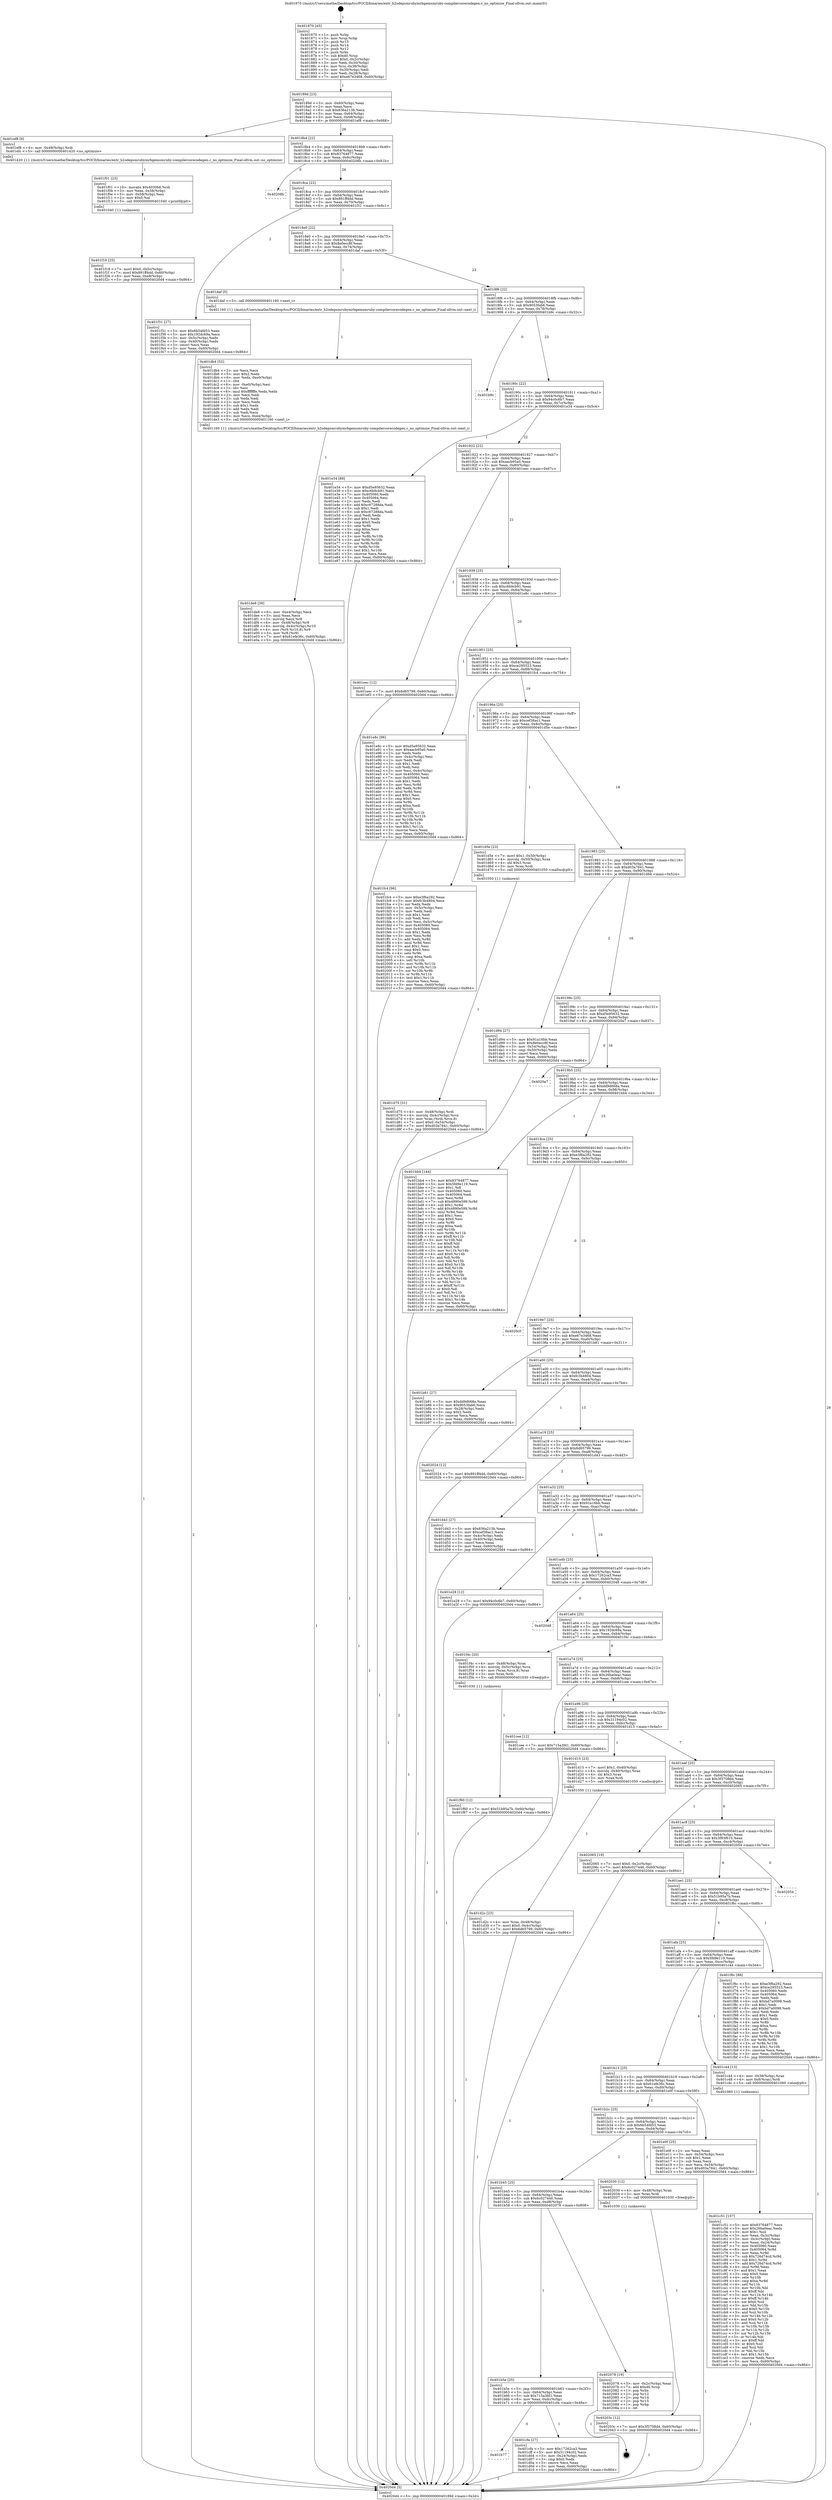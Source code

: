 digraph "0x401870" {
  label = "0x401870 (/mnt/c/Users/mathe/Desktop/tcc/POCII/binaries/extr_h2odepsmrubymrbgemsmruby-compilercorecodegen.c_no_optimize_Final-ollvm.out::main(0))"
  labelloc = "t"
  node[shape=record]

  Entry [label="",width=0.3,height=0.3,shape=circle,fillcolor=black,style=filled]
  "0x40189d" [label="{
     0x40189d [23]\l
     | [instrs]\l
     &nbsp;&nbsp;0x40189d \<+3\>: mov -0x60(%rbp),%eax\l
     &nbsp;&nbsp;0x4018a0 \<+2\>: mov %eax,%ecx\l
     &nbsp;&nbsp;0x4018a2 \<+6\>: sub $0x836a213b,%ecx\l
     &nbsp;&nbsp;0x4018a8 \<+3\>: mov %eax,-0x64(%rbp)\l
     &nbsp;&nbsp;0x4018ab \<+3\>: mov %ecx,-0x68(%rbp)\l
     &nbsp;&nbsp;0x4018ae \<+6\>: je 0000000000401ef8 \<main+0x688\>\l
  }"]
  "0x401ef8" [label="{
     0x401ef8 [9]\l
     | [instrs]\l
     &nbsp;&nbsp;0x401ef8 \<+4\>: mov -0x48(%rbp),%rdi\l
     &nbsp;&nbsp;0x401efc \<+5\>: call 0000000000401420 \<no_optimize\>\l
     | [calls]\l
     &nbsp;&nbsp;0x401420 \{1\} (/mnt/c/Users/mathe/Desktop/tcc/POCII/binaries/extr_h2odepsmrubymrbgemsmruby-compilercorecodegen.c_no_optimize_Final-ollvm.out::no_optimize)\l
  }"]
  "0x4018b4" [label="{
     0x4018b4 [22]\l
     | [instrs]\l
     &nbsp;&nbsp;0x4018b4 \<+5\>: jmp 00000000004018b9 \<main+0x49\>\l
     &nbsp;&nbsp;0x4018b9 \<+3\>: mov -0x64(%rbp),%eax\l
     &nbsp;&nbsp;0x4018bc \<+5\>: sub $0x83764877,%eax\l
     &nbsp;&nbsp;0x4018c1 \<+3\>: mov %eax,-0x6c(%rbp)\l
     &nbsp;&nbsp;0x4018c4 \<+6\>: je 000000000040208b \<main+0x81b\>\l
  }"]
  Exit [label="",width=0.3,height=0.3,shape=circle,fillcolor=black,style=filled,peripheries=2]
  "0x40208b" [label="{
     0x40208b\l
  }", style=dashed]
  "0x4018ca" [label="{
     0x4018ca [22]\l
     | [instrs]\l
     &nbsp;&nbsp;0x4018ca \<+5\>: jmp 00000000004018cf \<main+0x5f\>\l
     &nbsp;&nbsp;0x4018cf \<+3\>: mov -0x64(%rbp),%eax\l
     &nbsp;&nbsp;0x4018d2 \<+5\>: sub $0x891ff4dd,%eax\l
     &nbsp;&nbsp;0x4018d7 \<+3\>: mov %eax,-0x70(%rbp)\l
     &nbsp;&nbsp;0x4018da \<+6\>: je 0000000000401f31 \<main+0x6c1\>\l
  }"]
  "0x40203c" [label="{
     0x40203c [12]\l
     | [instrs]\l
     &nbsp;&nbsp;0x40203c \<+7\>: movl $0x3f3708d4,-0x60(%rbp)\l
     &nbsp;&nbsp;0x402043 \<+5\>: jmp 00000000004020d4 \<main+0x864\>\l
  }"]
  "0x401f31" [label="{
     0x401f31 [27]\l
     | [instrs]\l
     &nbsp;&nbsp;0x401f31 \<+5\>: mov $0x6b54fd53,%eax\l
     &nbsp;&nbsp;0x401f36 \<+5\>: mov $0x192dc69a,%ecx\l
     &nbsp;&nbsp;0x401f3b \<+3\>: mov -0x5c(%rbp),%edx\l
     &nbsp;&nbsp;0x401f3e \<+3\>: cmp -0x40(%rbp),%edx\l
     &nbsp;&nbsp;0x401f41 \<+3\>: cmovl %ecx,%eax\l
     &nbsp;&nbsp;0x401f44 \<+3\>: mov %eax,-0x60(%rbp)\l
     &nbsp;&nbsp;0x401f47 \<+5\>: jmp 00000000004020d4 \<main+0x864\>\l
  }"]
  "0x4018e0" [label="{
     0x4018e0 [22]\l
     | [instrs]\l
     &nbsp;&nbsp;0x4018e0 \<+5\>: jmp 00000000004018e5 \<main+0x75\>\l
     &nbsp;&nbsp;0x4018e5 \<+3\>: mov -0x64(%rbp),%eax\l
     &nbsp;&nbsp;0x4018e8 \<+5\>: sub $0x8e0ecc8f,%eax\l
     &nbsp;&nbsp;0x4018ed \<+3\>: mov %eax,-0x74(%rbp)\l
     &nbsp;&nbsp;0x4018f0 \<+6\>: je 0000000000401daf \<main+0x53f\>\l
  }"]
  "0x401f60" [label="{
     0x401f60 [12]\l
     | [instrs]\l
     &nbsp;&nbsp;0x401f60 \<+7\>: movl $0x51b95a7b,-0x60(%rbp)\l
     &nbsp;&nbsp;0x401f67 \<+5\>: jmp 00000000004020d4 \<main+0x864\>\l
  }"]
  "0x401daf" [label="{
     0x401daf [5]\l
     | [instrs]\l
     &nbsp;&nbsp;0x401daf \<+5\>: call 0000000000401160 \<next_i\>\l
     | [calls]\l
     &nbsp;&nbsp;0x401160 \{1\} (/mnt/c/Users/mathe/Desktop/tcc/POCII/binaries/extr_h2odepsmrubymrbgemsmruby-compilercorecodegen.c_no_optimize_Final-ollvm.out::next_i)\l
  }"]
  "0x4018f6" [label="{
     0x4018f6 [22]\l
     | [instrs]\l
     &nbsp;&nbsp;0x4018f6 \<+5\>: jmp 00000000004018fb \<main+0x8b\>\l
     &nbsp;&nbsp;0x4018fb \<+3\>: mov -0x64(%rbp),%eax\l
     &nbsp;&nbsp;0x4018fe \<+5\>: sub $0x9053fab6,%eax\l
     &nbsp;&nbsp;0x401903 \<+3\>: mov %eax,-0x78(%rbp)\l
     &nbsp;&nbsp;0x401906 \<+6\>: je 0000000000401b9c \<main+0x32c\>\l
  }"]
  "0x401f18" [label="{
     0x401f18 [25]\l
     | [instrs]\l
     &nbsp;&nbsp;0x401f18 \<+7\>: movl $0x0,-0x5c(%rbp)\l
     &nbsp;&nbsp;0x401f1f \<+7\>: movl $0x891ff4dd,-0x60(%rbp)\l
     &nbsp;&nbsp;0x401f26 \<+6\>: mov %eax,-0xe8(%rbp)\l
     &nbsp;&nbsp;0x401f2c \<+5\>: jmp 00000000004020d4 \<main+0x864\>\l
  }"]
  "0x401b9c" [label="{
     0x401b9c\l
  }", style=dashed]
  "0x40190c" [label="{
     0x40190c [22]\l
     | [instrs]\l
     &nbsp;&nbsp;0x40190c \<+5\>: jmp 0000000000401911 \<main+0xa1\>\l
     &nbsp;&nbsp;0x401911 \<+3\>: mov -0x64(%rbp),%eax\l
     &nbsp;&nbsp;0x401914 \<+5\>: sub $0x94c0c6b7,%eax\l
     &nbsp;&nbsp;0x401919 \<+3\>: mov %eax,-0x7c(%rbp)\l
     &nbsp;&nbsp;0x40191c \<+6\>: je 0000000000401e34 \<main+0x5c4\>\l
  }"]
  "0x401f01" [label="{
     0x401f01 [23]\l
     | [instrs]\l
     &nbsp;&nbsp;0x401f01 \<+10\>: movabs $0x4030b6,%rdi\l
     &nbsp;&nbsp;0x401f0b \<+3\>: mov %eax,-0x58(%rbp)\l
     &nbsp;&nbsp;0x401f0e \<+3\>: mov -0x58(%rbp),%esi\l
     &nbsp;&nbsp;0x401f11 \<+2\>: mov $0x0,%al\l
     &nbsp;&nbsp;0x401f13 \<+5\>: call 0000000000401040 \<printf@plt\>\l
     | [calls]\l
     &nbsp;&nbsp;0x401040 \{1\} (unknown)\l
  }"]
  "0x401e34" [label="{
     0x401e34 [88]\l
     | [instrs]\l
     &nbsp;&nbsp;0x401e34 \<+5\>: mov $0xd5e95632,%eax\l
     &nbsp;&nbsp;0x401e39 \<+5\>: mov $0xc6b9cb91,%ecx\l
     &nbsp;&nbsp;0x401e3e \<+7\>: mov 0x405060,%edx\l
     &nbsp;&nbsp;0x401e45 \<+7\>: mov 0x405064,%esi\l
     &nbsp;&nbsp;0x401e4c \<+2\>: mov %edx,%edi\l
     &nbsp;&nbsp;0x401e4e \<+6\>: add $0xc67288da,%edi\l
     &nbsp;&nbsp;0x401e54 \<+3\>: sub $0x1,%edi\l
     &nbsp;&nbsp;0x401e57 \<+6\>: sub $0xc67288da,%edi\l
     &nbsp;&nbsp;0x401e5d \<+3\>: imul %edi,%edx\l
     &nbsp;&nbsp;0x401e60 \<+3\>: and $0x1,%edx\l
     &nbsp;&nbsp;0x401e63 \<+3\>: cmp $0x0,%edx\l
     &nbsp;&nbsp;0x401e66 \<+4\>: sete %r8b\l
     &nbsp;&nbsp;0x401e6a \<+3\>: cmp $0xa,%esi\l
     &nbsp;&nbsp;0x401e6d \<+4\>: setl %r9b\l
     &nbsp;&nbsp;0x401e71 \<+3\>: mov %r8b,%r10b\l
     &nbsp;&nbsp;0x401e74 \<+3\>: and %r9b,%r10b\l
     &nbsp;&nbsp;0x401e77 \<+3\>: xor %r9b,%r8b\l
     &nbsp;&nbsp;0x401e7a \<+3\>: or %r8b,%r10b\l
     &nbsp;&nbsp;0x401e7d \<+4\>: test $0x1,%r10b\l
     &nbsp;&nbsp;0x401e81 \<+3\>: cmovne %ecx,%eax\l
     &nbsp;&nbsp;0x401e84 \<+3\>: mov %eax,-0x60(%rbp)\l
     &nbsp;&nbsp;0x401e87 \<+5\>: jmp 00000000004020d4 \<main+0x864\>\l
  }"]
  "0x401922" [label="{
     0x401922 [22]\l
     | [instrs]\l
     &nbsp;&nbsp;0x401922 \<+5\>: jmp 0000000000401927 \<main+0xb7\>\l
     &nbsp;&nbsp;0x401927 \<+3\>: mov -0x64(%rbp),%eax\l
     &nbsp;&nbsp;0x40192a \<+5\>: sub $0xaacb95a0,%eax\l
     &nbsp;&nbsp;0x40192f \<+3\>: mov %eax,-0x80(%rbp)\l
     &nbsp;&nbsp;0x401932 \<+6\>: je 0000000000401eec \<main+0x67c\>\l
  }"]
  "0x401de8" [label="{
     0x401de8 [39]\l
     | [instrs]\l
     &nbsp;&nbsp;0x401de8 \<+6\>: mov -0xe4(%rbp),%ecx\l
     &nbsp;&nbsp;0x401dee \<+3\>: imul %eax,%ecx\l
     &nbsp;&nbsp;0x401df1 \<+3\>: movslq %ecx,%r8\l
     &nbsp;&nbsp;0x401df4 \<+4\>: mov -0x48(%rbp),%r9\l
     &nbsp;&nbsp;0x401df8 \<+4\>: movslq -0x4c(%rbp),%r10\l
     &nbsp;&nbsp;0x401dfc \<+4\>: mov (%r9,%r10,8),%r9\l
     &nbsp;&nbsp;0x401e00 \<+3\>: mov %r8,(%r9)\l
     &nbsp;&nbsp;0x401e03 \<+7\>: movl $0x61efe36c,-0x60(%rbp)\l
     &nbsp;&nbsp;0x401e0a \<+5\>: jmp 00000000004020d4 \<main+0x864\>\l
  }"]
  "0x401eec" [label="{
     0x401eec [12]\l
     | [instrs]\l
     &nbsp;&nbsp;0x401eec \<+7\>: movl $0x6d65799,-0x60(%rbp)\l
     &nbsp;&nbsp;0x401ef3 \<+5\>: jmp 00000000004020d4 \<main+0x864\>\l
  }"]
  "0x401938" [label="{
     0x401938 [25]\l
     | [instrs]\l
     &nbsp;&nbsp;0x401938 \<+5\>: jmp 000000000040193d \<main+0xcd\>\l
     &nbsp;&nbsp;0x40193d \<+3\>: mov -0x64(%rbp),%eax\l
     &nbsp;&nbsp;0x401940 \<+5\>: sub $0xc6b9cb91,%eax\l
     &nbsp;&nbsp;0x401945 \<+6\>: mov %eax,-0x84(%rbp)\l
     &nbsp;&nbsp;0x40194b \<+6\>: je 0000000000401e8c \<main+0x61c\>\l
  }"]
  "0x401db4" [label="{
     0x401db4 [52]\l
     | [instrs]\l
     &nbsp;&nbsp;0x401db4 \<+2\>: xor %ecx,%ecx\l
     &nbsp;&nbsp;0x401db6 \<+5\>: mov $0x2,%edx\l
     &nbsp;&nbsp;0x401dbb \<+6\>: mov %edx,-0xe0(%rbp)\l
     &nbsp;&nbsp;0x401dc1 \<+1\>: cltd\l
     &nbsp;&nbsp;0x401dc2 \<+6\>: mov -0xe0(%rbp),%esi\l
     &nbsp;&nbsp;0x401dc8 \<+2\>: idiv %esi\l
     &nbsp;&nbsp;0x401dca \<+6\>: imul $0xfffffffe,%edx,%edx\l
     &nbsp;&nbsp;0x401dd0 \<+2\>: mov %ecx,%edi\l
     &nbsp;&nbsp;0x401dd2 \<+2\>: sub %edx,%edi\l
     &nbsp;&nbsp;0x401dd4 \<+2\>: mov %ecx,%edx\l
     &nbsp;&nbsp;0x401dd6 \<+3\>: sub $0x1,%edx\l
     &nbsp;&nbsp;0x401dd9 \<+2\>: add %edx,%edi\l
     &nbsp;&nbsp;0x401ddb \<+2\>: sub %edi,%ecx\l
     &nbsp;&nbsp;0x401ddd \<+6\>: mov %ecx,-0xe4(%rbp)\l
     &nbsp;&nbsp;0x401de3 \<+5\>: call 0000000000401160 \<next_i\>\l
     | [calls]\l
     &nbsp;&nbsp;0x401160 \{1\} (/mnt/c/Users/mathe/Desktop/tcc/POCII/binaries/extr_h2odepsmrubymrbgemsmruby-compilercorecodegen.c_no_optimize_Final-ollvm.out::next_i)\l
  }"]
  "0x401e8c" [label="{
     0x401e8c [96]\l
     | [instrs]\l
     &nbsp;&nbsp;0x401e8c \<+5\>: mov $0xd5e95632,%eax\l
     &nbsp;&nbsp;0x401e91 \<+5\>: mov $0xaacb95a0,%ecx\l
     &nbsp;&nbsp;0x401e96 \<+2\>: xor %edx,%edx\l
     &nbsp;&nbsp;0x401e98 \<+3\>: mov -0x4c(%rbp),%esi\l
     &nbsp;&nbsp;0x401e9b \<+2\>: mov %edx,%edi\l
     &nbsp;&nbsp;0x401e9d \<+3\>: sub $0x1,%edi\l
     &nbsp;&nbsp;0x401ea0 \<+2\>: sub %edi,%esi\l
     &nbsp;&nbsp;0x401ea2 \<+3\>: mov %esi,-0x4c(%rbp)\l
     &nbsp;&nbsp;0x401ea5 \<+7\>: mov 0x405060,%esi\l
     &nbsp;&nbsp;0x401eac \<+7\>: mov 0x405064,%edi\l
     &nbsp;&nbsp;0x401eb3 \<+3\>: sub $0x1,%edx\l
     &nbsp;&nbsp;0x401eb6 \<+3\>: mov %esi,%r8d\l
     &nbsp;&nbsp;0x401eb9 \<+3\>: add %edx,%r8d\l
     &nbsp;&nbsp;0x401ebc \<+4\>: imul %r8d,%esi\l
     &nbsp;&nbsp;0x401ec0 \<+3\>: and $0x1,%esi\l
     &nbsp;&nbsp;0x401ec3 \<+3\>: cmp $0x0,%esi\l
     &nbsp;&nbsp;0x401ec6 \<+4\>: sete %r9b\l
     &nbsp;&nbsp;0x401eca \<+3\>: cmp $0xa,%edi\l
     &nbsp;&nbsp;0x401ecd \<+4\>: setl %r10b\l
     &nbsp;&nbsp;0x401ed1 \<+3\>: mov %r9b,%r11b\l
     &nbsp;&nbsp;0x401ed4 \<+3\>: and %r10b,%r11b\l
     &nbsp;&nbsp;0x401ed7 \<+3\>: xor %r10b,%r9b\l
     &nbsp;&nbsp;0x401eda \<+3\>: or %r9b,%r11b\l
     &nbsp;&nbsp;0x401edd \<+4\>: test $0x1,%r11b\l
     &nbsp;&nbsp;0x401ee1 \<+3\>: cmovne %ecx,%eax\l
     &nbsp;&nbsp;0x401ee4 \<+3\>: mov %eax,-0x60(%rbp)\l
     &nbsp;&nbsp;0x401ee7 \<+5\>: jmp 00000000004020d4 \<main+0x864\>\l
  }"]
  "0x401951" [label="{
     0x401951 [25]\l
     | [instrs]\l
     &nbsp;&nbsp;0x401951 \<+5\>: jmp 0000000000401956 \<main+0xe6\>\l
     &nbsp;&nbsp;0x401956 \<+3\>: mov -0x64(%rbp),%eax\l
     &nbsp;&nbsp;0x401959 \<+5\>: sub $0xce295523,%eax\l
     &nbsp;&nbsp;0x40195e \<+6\>: mov %eax,-0x88(%rbp)\l
     &nbsp;&nbsp;0x401964 \<+6\>: je 0000000000401fc4 \<main+0x754\>\l
  }"]
  "0x401d75" [label="{
     0x401d75 [31]\l
     | [instrs]\l
     &nbsp;&nbsp;0x401d75 \<+4\>: mov -0x48(%rbp),%rdi\l
     &nbsp;&nbsp;0x401d79 \<+4\>: movslq -0x4c(%rbp),%rcx\l
     &nbsp;&nbsp;0x401d7d \<+4\>: mov %rax,(%rdi,%rcx,8)\l
     &nbsp;&nbsp;0x401d81 \<+7\>: movl $0x0,-0x54(%rbp)\l
     &nbsp;&nbsp;0x401d88 \<+7\>: movl $0xd03a7841,-0x60(%rbp)\l
     &nbsp;&nbsp;0x401d8f \<+5\>: jmp 00000000004020d4 \<main+0x864\>\l
  }"]
  "0x401fc4" [label="{
     0x401fc4 [96]\l
     | [instrs]\l
     &nbsp;&nbsp;0x401fc4 \<+5\>: mov $0xe3f6a292,%eax\l
     &nbsp;&nbsp;0x401fc9 \<+5\>: mov $0xfc3b4804,%ecx\l
     &nbsp;&nbsp;0x401fce \<+2\>: xor %edx,%edx\l
     &nbsp;&nbsp;0x401fd0 \<+3\>: mov -0x5c(%rbp),%esi\l
     &nbsp;&nbsp;0x401fd3 \<+2\>: mov %edx,%edi\l
     &nbsp;&nbsp;0x401fd5 \<+3\>: sub $0x1,%edi\l
     &nbsp;&nbsp;0x401fd8 \<+2\>: sub %edi,%esi\l
     &nbsp;&nbsp;0x401fda \<+3\>: mov %esi,-0x5c(%rbp)\l
     &nbsp;&nbsp;0x401fdd \<+7\>: mov 0x405060,%esi\l
     &nbsp;&nbsp;0x401fe4 \<+7\>: mov 0x405064,%edi\l
     &nbsp;&nbsp;0x401feb \<+3\>: sub $0x1,%edx\l
     &nbsp;&nbsp;0x401fee \<+3\>: mov %esi,%r8d\l
     &nbsp;&nbsp;0x401ff1 \<+3\>: add %edx,%r8d\l
     &nbsp;&nbsp;0x401ff4 \<+4\>: imul %r8d,%esi\l
     &nbsp;&nbsp;0x401ff8 \<+3\>: and $0x1,%esi\l
     &nbsp;&nbsp;0x401ffb \<+3\>: cmp $0x0,%esi\l
     &nbsp;&nbsp;0x401ffe \<+4\>: sete %r9b\l
     &nbsp;&nbsp;0x402002 \<+3\>: cmp $0xa,%edi\l
     &nbsp;&nbsp;0x402005 \<+4\>: setl %r10b\l
     &nbsp;&nbsp;0x402009 \<+3\>: mov %r9b,%r11b\l
     &nbsp;&nbsp;0x40200c \<+3\>: and %r10b,%r11b\l
     &nbsp;&nbsp;0x40200f \<+3\>: xor %r10b,%r9b\l
     &nbsp;&nbsp;0x402012 \<+3\>: or %r9b,%r11b\l
     &nbsp;&nbsp;0x402015 \<+4\>: test $0x1,%r11b\l
     &nbsp;&nbsp;0x402019 \<+3\>: cmovne %ecx,%eax\l
     &nbsp;&nbsp;0x40201c \<+3\>: mov %eax,-0x60(%rbp)\l
     &nbsp;&nbsp;0x40201f \<+5\>: jmp 00000000004020d4 \<main+0x864\>\l
  }"]
  "0x40196a" [label="{
     0x40196a [25]\l
     | [instrs]\l
     &nbsp;&nbsp;0x40196a \<+5\>: jmp 000000000040196f \<main+0xff\>\l
     &nbsp;&nbsp;0x40196f \<+3\>: mov -0x64(%rbp),%eax\l
     &nbsp;&nbsp;0x401972 \<+5\>: sub $0xcef38ac1,%eax\l
     &nbsp;&nbsp;0x401977 \<+6\>: mov %eax,-0x8c(%rbp)\l
     &nbsp;&nbsp;0x40197d \<+6\>: je 0000000000401d5e \<main+0x4ee\>\l
  }"]
  "0x401d2c" [label="{
     0x401d2c [23]\l
     | [instrs]\l
     &nbsp;&nbsp;0x401d2c \<+4\>: mov %rax,-0x48(%rbp)\l
     &nbsp;&nbsp;0x401d30 \<+7\>: movl $0x0,-0x4c(%rbp)\l
     &nbsp;&nbsp;0x401d37 \<+7\>: movl $0x6d65799,-0x60(%rbp)\l
     &nbsp;&nbsp;0x401d3e \<+5\>: jmp 00000000004020d4 \<main+0x864\>\l
  }"]
  "0x401d5e" [label="{
     0x401d5e [23]\l
     | [instrs]\l
     &nbsp;&nbsp;0x401d5e \<+7\>: movl $0x1,-0x50(%rbp)\l
     &nbsp;&nbsp;0x401d65 \<+4\>: movslq -0x50(%rbp),%rax\l
     &nbsp;&nbsp;0x401d69 \<+4\>: shl $0x3,%rax\l
     &nbsp;&nbsp;0x401d6d \<+3\>: mov %rax,%rdi\l
     &nbsp;&nbsp;0x401d70 \<+5\>: call 0000000000401050 \<malloc@plt\>\l
     | [calls]\l
     &nbsp;&nbsp;0x401050 \{1\} (unknown)\l
  }"]
  "0x401983" [label="{
     0x401983 [25]\l
     | [instrs]\l
     &nbsp;&nbsp;0x401983 \<+5\>: jmp 0000000000401988 \<main+0x118\>\l
     &nbsp;&nbsp;0x401988 \<+3\>: mov -0x64(%rbp),%eax\l
     &nbsp;&nbsp;0x40198b \<+5\>: sub $0xd03a7841,%eax\l
     &nbsp;&nbsp;0x401990 \<+6\>: mov %eax,-0x90(%rbp)\l
     &nbsp;&nbsp;0x401996 \<+6\>: je 0000000000401d94 \<main+0x524\>\l
  }"]
  "0x401b77" [label="{
     0x401b77\l
  }", style=dashed]
  "0x401d94" [label="{
     0x401d94 [27]\l
     | [instrs]\l
     &nbsp;&nbsp;0x401d94 \<+5\>: mov $0x91a16bb,%eax\l
     &nbsp;&nbsp;0x401d99 \<+5\>: mov $0x8e0ecc8f,%ecx\l
     &nbsp;&nbsp;0x401d9e \<+3\>: mov -0x54(%rbp),%edx\l
     &nbsp;&nbsp;0x401da1 \<+3\>: cmp -0x50(%rbp),%edx\l
     &nbsp;&nbsp;0x401da4 \<+3\>: cmovl %ecx,%eax\l
     &nbsp;&nbsp;0x401da7 \<+3\>: mov %eax,-0x60(%rbp)\l
     &nbsp;&nbsp;0x401daa \<+5\>: jmp 00000000004020d4 \<main+0x864\>\l
  }"]
  "0x40199c" [label="{
     0x40199c [25]\l
     | [instrs]\l
     &nbsp;&nbsp;0x40199c \<+5\>: jmp 00000000004019a1 \<main+0x131\>\l
     &nbsp;&nbsp;0x4019a1 \<+3\>: mov -0x64(%rbp),%eax\l
     &nbsp;&nbsp;0x4019a4 \<+5\>: sub $0xd5e95632,%eax\l
     &nbsp;&nbsp;0x4019a9 \<+6\>: mov %eax,-0x94(%rbp)\l
     &nbsp;&nbsp;0x4019af \<+6\>: je 00000000004020a7 \<main+0x837\>\l
  }"]
  "0x401cfa" [label="{
     0x401cfa [27]\l
     | [instrs]\l
     &nbsp;&nbsp;0x401cfa \<+5\>: mov $0x17262ca3,%eax\l
     &nbsp;&nbsp;0x401cff \<+5\>: mov $0x31194c02,%ecx\l
     &nbsp;&nbsp;0x401d04 \<+3\>: mov -0x24(%rbp),%edx\l
     &nbsp;&nbsp;0x401d07 \<+3\>: cmp $0x0,%edx\l
     &nbsp;&nbsp;0x401d0a \<+3\>: cmove %ecx,%eax\l
     &nbsp;&nbsp;0x401d0d \<+3\>: mov %eax,-0x60(%rbp)\l
     &nbsp;&nbsp;0x401d10 \<+5\>: jmp 00000000004020d4 \<main+0x864\>\l
  }"]
  "0x4020a7" [label="{
     0x4020a7\l
  }", style=dashed]
  "0x4019b5" [label="{
     0x4019b5 [25]\l
     | [instrs]\l
     &nbsp;&nbsp;0x4019b5 \<+5\>: jmp 00000000004019ba \<main+0x14a\>\l
     &nbsp;&nbsp;0x4019ba \<+3\>: mov -0x64(%rbp),%eax\l
     &nbsp;&nbsp;0x4019bd \<+5\>: sub $0xdd9d668a,%eax\l
     &nbsp;&nbsp;0x4019c2 \<+6\>: mov %eax,-0x98(%rbp)\l
     &nbsp;&nbsp;0x4019c8 \<+6\>: je 0000000000401bb4 \<main+0x344\>\l
  }"]
  "0x401b5e" [label="{
     0x401b5e [25]\l
     | [instrs]\l
     &nbsp;&nbsp;0x401b5e \<+5\>: jmp 0000000000401b63 \<main+0x2f3\>\l
     &nbsp;&nbsp;0x401b63 \<+3\>: mov -0x64(%rbp),%eax\l
     &nbsp;&nbsp;0x401b66 \<+5\>: sub $0x715a3fd1,%eax\l
     &nbsp;&nbsp;0x401b6b \<+6\>: mov %eax,-0xdc(%rbp)\l
     &nbsp;&nbsp;0x401b71 \<+6\>: je 0000000000401cfa \<main+0x48a\>\l
  }"]
  "0x401bb4" [label="{
     0x401bb4 [144]\l
     | [instrs]\l
     &nbsp;&nbsp;0x401bb4 \<+5\>: mov $0x83764877,%eax\l
     &nbsp;&nbsp;0x401bb9 \<+5\>: mov $0x5fd9e119,%ecx\l
     &nbsp;&nbsp;0x401bbe \<+2\>: mov $0x1,%dl\l
     &nbsp;&nbsp;0x401bc0 \<+7\>: mov 0x405060,%esi\l
     &nbsp;&nbsp;0x401bc7 \<+7\>: mov 0x405064,%edi\l
     &nbsp;&nbsp;0x401bce \<+3\>: mov %esi,%r8d\l
     &nbsp;&nbsp;0x401bd1 \<+7\>: sub $0x4890e599,%r8d\l
     &nbsp;&nbsp;0x401bd8 \<+4\>: sub $0x1,%r8d\l
     &nbsp;&nbsp;0x401bdc \<+7\>: add $0x4890e599,%r8d\l
     &nbsp;&nbsp;0x401be3 \<+4\>: imul %r8d,%esi\l
     &nbsp;&nbsp;0x401be7 \<+3\>: and $0x1,%esi\l
     &nbsp;&nbsp;0x401bea \<+3\>: cmp $0x0,%esi\l
     &nbsp;&nbsp;0x401bed \<+4\>: sete %r9b\l
     &nbsp;&nbsp;0x401bf1 \<+3\>: cmp $0xa,%edi\l
     &nbsp;&nbsp;0x401bf4 \<+4\>: setl %r10b\l
     &nbsp;&nbsp;0x401bf8 \<+3\>: mov %r9b,%r11b\l
     &nbsp;&nbsp;0x401bfb \<+4\>: xor $0xff,%r11b\l
     &nbsp;&nbsp;0x401bff \<+3\>: mov %r10b,%bl\l
     &nbsp;&nbsp;0x401c02 \<+3\>: xor $0xff,%bl\l
     &nbsp;&nbsp;0x401c05 \<+3\>: xor $0x0,%dl\l
     &nbsp;&nbsp;0x401c08 \<+3\>: mov %r11b,%r14b\l
     &nbsp;&nbsp;0x401c0b \<+4\>: and $0x0,%r14b\l
     &nbsp;&nbsp;0x401c0f \<+3\>: and %dl,%r9b\l
     &nbsp;&nbsp;0x401c12 \<+3\>: mov %bl,%r15b\l
     &nbsp;&nbsp;0x401c15 \<+4\>: and $0x0,%r15b\l
     &nbsp;&nbsp;0x401c19 \<+3\>: and %dl,%r10b\l
     &nbsp;&nbsp;0x401c1c \<+3\>: or %r9b,%r14b\l
     &nbsp;&nbsp;0x401c1f \<+3\>: or %r10b,%r15b\l
     &nbsp;&nbsp;0x401c22 \<+3\>: xor %r15b,%r14b\l
     &nbsp;&nbsp;0x401c25 \<+3\>: or %bl,%r11b\l
     &nbsp;&nbsp;0x401c28 \<+4\>: xor $0xff,%r11b\l
     &nbsp;&nbsp;0x401c2c \<+3\>: or $0x0,%dl\l
     &nbsp;&nbsp;0x401c2f \<+3\>: and %dl,%r11b\l
     &nbsp;&nbsp;0x401c32 \<+3\>: or %r11b,%r14b\l
     &nbsp;&nbsp;0x401c35 \<+4\>: test $0x1,%r14b\l
     &nbsp;&nbsp;0x401c39 \<+3\>: cmovne %ecx,%eax\l
     &nbsp;&nbsp;0x401c3c \<+3\>: mov %eax,-0x60(%rbp)\l
     &nbsp;&nbsp;0x401c3f \<+5\>: jmp 00000000004020d4 \<main+0x864\>\l
  }"]
  "0x4019ce" [label="{
     0x4019ce [25]\l
     | [instrs]\l
     &nbsp;&nbsp;0x4019ce \<+5\>: jmp 00000000004019d3 \<main+0x163\>\l
     &nbsp;&nbsp;0x4019d3 \<+3\>: mov -0x64(%rbp),%eax\l
     &nbsp;&nbsp;0x4019d6 \<+5\>: sub $0xe3f6a292,%eax\l
     &nbsp;&nbsp;0x4019db \<+6\>: mov %eax,-0x9c(%rbp)\l
     &nbsp;&nbsp;0x4019e1 \<+6\>: je 00000000004020c0 \<main+0x850\>\l
  }"]
  "0x402078" [label="{
     0x402078 [19]\l
     | [instrs]\l
     &nbsp;&nbsp;0x402078 \<+3\>: mov -0x2c(%rbp),%eax\l
     &nbsp;&nbsp;0x40207b \<+7\>: add $0xd0,%rsp\l
     &nbsp;&nbsp;0x402082 \<+1\>: pop %rbx\l
     &nbsp;&nbsp;0x402083 \<+2\>: pop %r12\l
     &nbsp;&nbsp;0x402085 \<+2\>: pop %r14\l
     &nbsp;&nbsp;0x402087 \<+2\>: pop %r15\l
     &nbsp;&nbsp;0x402089 \<+1\>: pop %rbp\l
     &nbsp;&nbsp;0x40208a \<+1\>: ret\l
  }"]
  "0x4020c0" [label="{
     0x4020c0\l
  }", style=dashed]
  "0x4019e7" [label="{
     0x4019e7 [25]\l
     | [instrs]\l
     &nbsp;&nbsp;0x4019e7 \<+5\>: jmp 00000000004019ec \<main+0x17c\>\l
     &nbsp;&nbsp;0x4019ec \<+3\>: mov -0x64(%rbp),%eax\l
     &nbsp;&nbsp;0x4019ef \<+5\>: sub $0xe67e3468,%eax\l
     &nbsp;&nbsp;0x4019f4 \<+6\>: mov %eax,-0xa0(%rbp)\l
     &nbsp;&nbsp;0x4019fa \<+6\>: je 0000000000401b81 \<main+0x311\>\l
  }"]
  "0x401b45" [label="{
     0x401b45 [25]\l
     | [instrs]\l
     &nbsp;&nbsp;0x401b45 \<+5\>: jmp 0000000000401b4a \<main+0x2da\>\l
     &nbsp;&nbsp;0x401b4a \<+3\>: mov -0x64(%rbp),%eax\l
     &nbsp;&nbsp;0x401b4d \<+5\>: sub $0x6c027446,%eax\l
     &nbsp;&nbsp;0x401b52 \<+6\>: mov %eax,-0xd8(%rbp)\l
     &nbsp;&nbsp;0x401b58 \<+6\>: je 0000000000402078 \<main+0x808\>\l
  }"]
  "0x401b81" [label="{
     0x401b81 [27]\l
     | [instrs]\l
     &nbsp;&nbsp;0x401b81 \<+5\>: mov $0xdd9d668a,%eax\l
     &nbsp;&nbsp;0x401b86 \<+5\>: mov $0x9053fab6,%ecx\l
     &nbsp;&nbsp;0x401b8b \<+3\>: mov -0x28(%rbp),%edx\l
     &nbsp;&nbsp;0x401b8e \<+3\>: cmp $0x2,%edx\l
     &nbsp;&nbsp;0x401b91 \<+3\>: cmovne %ecx,%eax\l
     &nbsp;&nbsp;0x401b94 \<+3\>: mov %eax,-0x60(%rbp)\l
     &nbsp;&nbsp;0x401b97 \<+5\>: jmp 00000000004020d4 \<main+0x864\>\l
  }"]
  "0x401a00" [label="{
     0x401a00 [25]\l
     | [instrs]\l
     &nbsp;&nbsp;0x401a00 \<+5\>: jmp 0000000000401a05 \<main+0x195\>\l
     &nbsp;&nbsp;0x401a05 \<+3\>: mov -0x64(%rbp),%eax\l
     &nbsp;&nbsp;0x401a08 \<+5\>: sub $0xfc3b4804,%eax\l
     &nbsp;&nbsp;0x401a0d \<+6\>: mov %eax,-0xa4(%rbp)\l
     &nbsp;&nbsp;0x401a13 \<+6\>: je 0000000000402024 \<main+0x7b4\>\l
  }"]
  "0x4020d4" [label="{
     0x4020d4 [5]\l
     | [instrs]\l
     &nbsp;&nbsp;0x4020d4 \<+5\>: jmp 000000000040189d \<main+0x2d\>\l
  }"]
  "0x401870" [label="{
     0x401870 [45]\l
     | [instrs]\l
     &nbsp;&nbsp;0x401870 \<+1\>: push %rbp\l
     &nbsp;&nbsp;0x401871 \<+3\>: mov %rsp,%rbp\l
     &nbsp;&nbsp;0x401874 \<+2\>: push %r15\l
     &nbsp;&nbsp;0x401876 \<+2\>: push %r14\l
     &nbsp;&nbsp;0x401878 \<+2\>: push %r12\l
     &nbsp;&nbsp;0x40187a \<+1\>: push %rbx\l
     &nbsp;&nbsp;0x40187b \<+7\>: sub $0xd0,%rsp\l
     &nbsp;&nbsp;0x401882 \<+7\>: movl $0x0,-0x2c(%rbp)\l
     &nbsp;&nbsp;0x401889 \<+3\>: mov %edi,-0x30(%rbp)\l
     &nbsp;&nbsp;0x40188c \<+4\>: mov %rsi,-0x38(%rbp)\l
     &nbsp;&nbsp;0x401890 \<+3\>: mov -0x30(%rbp),%edi\l
     &nbsp;&nbsp;0x401893 \<+3\>: mov %edi,-0x28(%rbp)\l
     &nbsp;&nbsp;0x401896 \<+7\>: movl $0xe67e3468,-0x60(%rbp)\l
  }"]
  "0x402030" [label="{
     0x402030 [12]\l
     | [instrs]\l
     &nbsp;&nbsp;0x402030 \<+4\>: mov -0x48(%rbp),%rax\l
     &nbsp;&nbsp;0x402034 \<+3\>: mov %rax,%rdi\l
     &nbsp;&nbsp;0x402037 \<+5\>: call 0000000000401030 \<free@plt\>\l
     | [calls]\l
     &nbsp;&nbsp;0x401030 \{1\} (unknown)\l
  }"]
  "0x402024" [label="{
     0x402024 [12]\l
     | [instrs]\l
     &nbsp;&nbsp;0x402024 \<+7\>: movl $0x891ff4dd,-0x60(%rbp)\l
     &nbsp;&nbsp;0x40202b \<+5\>: jmp 00000000004020d4 \<main+0x864\>\l
  }"]
  "0x401a19" [label="{
     0x401a19 [25]\l
     | [instrs]\l
     &nbsp;&nbsp;0x401a19 \<+5\>: jmp 0000000000401a1e \<main+0x1ae\>\l
     &nbsp;&nbsp;0x401a1e \<+3\>: mov -0x64(%rbp),%eax\l
     &nbsp;&nbsp;0x401a21 \<+5\>: sub $0x6d65799,%eax\l
     &nbsp;&nbsp;0x401a26 \<+6\>: mov %eax,-0xa8(%rbp)\l
     &nbsp;&nbsp;0x401a2c \<+6\>: je 0000000000401d43 \<main+0x4d3\>\l
  }"]
  "0x401b2c" [label="{
     0x401b2c [25]\l
     | [instrs]\l
     &nbsp;&nbsp;0x401b2c \<+5\>: jmp 0000000000401b31 \<main+0x2c1\>\l
     &nbsp;&nbsp;0x401b31 \<+3\>: mov -0x64(%rbp),%eax\l
     &nbsp;&nbsp;0x401b34 \<+5\>: sub $0x6b54fd53,%eax\l
     &nbsp;&nbsp;0x401b39 \<+6\>: mov %eax,-0xd4(%rbp)\l
     &nbsp;&nbsp;0x401b3f \<+6\>: je 0000000000402030 \<main+0x7c0\>\l
  }"]
  "0x401d43" [label="{
     0x401d43 [27]\l
     | [instrs]\l
     &nbsp;&nbsp;0x401d43 \<+5\>: mov $0x836a213b,%eax\l
     &nbsp;&nbsp;0x401d48 \<+5\>: mov $0xcef38ac1,%ecx\l
     &nbsp;&nbsp;0x401d4d \<+3\>: mov -0x4c(%rbp),%edx\l
     &nbsp;&nbsp;0x401d50 \<+3\>: cmp -0x40(%rbp),%edx\l
     &nbsp;&nbsp;0x401d53 \<+3\>: cmovl %ecx,%eax\l
     &nbsp;&nbsp;0x401d56 \<+3\>: mov %eax,-0x60(%rbp)\l
     &nbsp;&nbsp;0x401d59 \<+5\>: jmp 00000000004020d4 \<main+0x864\>\l
  }"]
  "0x401a32" [label="{
     0x401a32 [25]\l
     | [instrs]\l
     &nbsp;&nbsp;0x401a32 \<+5\>: jmp 0000000000401a37 \<main+0x1c7\>\l
     &nbsp;&nbsp;0x401a37 \<+3\>: mov -0x64(%rbp),%eax\l
     &nbsp;&nbsp;0x401a3a \<+5\>: sub $0x91a16bb,%eax\l
     &nbsp;&nbsp;0x401a3f \<+6\>: mov %eax,-0xac(%rbp)\l
     &nbsp;&nbsp;0x401a45 \<+6\>: je 0000000000401e28 \<main+0x5b8\>\l
  }"]
  "0x401e0f" [label="{
     0x401e0f [25]\l
     | [instrs]\l
     &nbsp;&nbsp;0x401e0f \<+2\>: xor %eax,%eax\l
     &nbsp;&nbsp;0x401e11 \<+3\>: mov -0x54(%rbp),%ecx\l
     &nbsp;&nbsp;0x401e14 \<+3\>: sub $0x1,%eax\l
     &nbsp;&nbsp;0x401e17 \<+2\>: sub %eax,%ecx\l
     &nbsp;&nbsp;0x401e19 \<+3\>: mov %ecx,-0x54(%rbp)\l
     &nbsp;&nbsp;0x401e1c \<+7\>: movl $0xd03a7841,-0x60(%rbp)\l
     &nbsp;&nbsp;0x401e23 \<+5\>: jmp 00000000004020d4 \<main+0x864\>\l
  }"]
  "0x401e28" [label="{
     0x401e28 [12]\l
     | [instrs]\l
     &nbsp;&nbsp;0x401e28 \<+7\>: movl $0x94c0c6b7,-0x60(%rbp)\l
     &nbsp;&nbsp;0x401e2f \<+5\>: jmp 00000000004020d4 \<main+0x864\>\l
  }"]
  "0x401a4b" [label="{
     0x401a4b [25]\l
     | [instrs]\l
     &nbsp;&nbsp;0x401a4b \<+5\>: jmp 0000000000401a50 \<main+0x1e0\>\l
     &nbsp;&nbsp;0x401a50 \<+3\>: mov -0x64(%rbp),%eax\l
     &nbsp;&nbsp;0x401a53 \<+5\>: sub $0x17262ca3,%eax\l
     &nbsp;&nbsp;0x401a58 \<+6\>: mov %eax,-0xb0(%rbp)\l
     &nbsp;&nbsp;0x401a5e \<+6\>: je 0000000000402048 \<main+0x7d8\>\l
  }"]
  "0x401c51" [label="{
     0x401c51 [157]\l
     | [instrs]\l
     &nbsp;&nbsp;0x401c51 \<+5\>: mov $0x83764877,%ecx\l
     &nbsp;&nbsp;0x401c56 \<+5\>: mov $0x26ba0eac,%edx\l
     &nbsp;&nbsp;0x401c5b \<+3\>: mov $0x1,%sil\l
     &nbsp;&nbsp;0x401c5e \<+3\>: mov %eax,-0x3c(%rbp)\l
     &nbsp;&nbsp;0x401c61 \<+3\>: mov -0x3c(%rbp),%eax\l
     &nbsp;&nbsp;0x401c64 \<+3\>: mov %eax,-0x24(%rbp)\l
     &nbsp;&nbsp;0x401c67 \<+7\>: mov 0x405060,%eax\l
     &nbsp;&nbsp;0x401c6e \<+8\>: mov 0x405064,%r8d\l
     &nbsp;&nbsp;0x401c76 \<+3\>: mov %eax,%r9d\l
     &nbsp;&nbsp;0x401c79 \<+7\>: sub $0x726d74cd,%r9d\l
     &nbsp;&nbsp;0x401c80 \<+4\>: sub $0x1,%r9d\l
     &nbsp;&nbsp;0x401c84 \<+7\>: add $0x726d74cd,%r9d\l
     &nbsp;&nbsp;0x401c8b \<+4\>: imul %r9d,%eax\l
     &nbsp;&nbsp;0x401c8f \<+3\>: and $0x1,%eax\l
     &nbsp;&nbsp;0x401c92 \<+3\>: cmp $0x0,%eax\l
     &nbsp;&nbsp;0x401c95 \<+4\>: sete %r10b\l
     &nbsp;&nbsp;0x401c99 \<+4\>: cmp $0xa,%r8d\l
     &nbsp;&nbsp;0x401c9d \<+4\>: setl %r11b\l
     &nbsp;&nbsp;0x401ca1 \<+3\>: mov %r10b,%bl\l
     &nbsp;&nbsp;0x401ca4 \<+3\>: xor $0xff,%bl\l
     &nbsp;&nbsp;0x401ca7 \<+3\>: mov %r11b,%r14b\l
     &nbsp;&nbsp;0x401caa \<+4\>: xor $0xff,%r14b\l
     &nbsp;&nbsp;0x401cae \<+4\>: xor $0x0,%sil\l
     &nbsp;&nbsp;0x401cb2 \<+3\>: mov %bl,%r15b\l
     &nbsp;&nbsp;0x401cb5 \<+4\>: and $0x0,%r15b\l
     &nbsp;&nbsp;0x401cb9 \<+3\>: and %sil,%r10b\l
     &nbsp;&nbsp;0x401cbc \<+3\>: mov %r14b,%r12b\l
     &nbsp;&nbsp;0x401cbf \<+4\>: and $0x0,%r12b\l
     &nbsp;&nbsp;0x401cc3 \<+3\>: and %sil,%r11b\l
     &nbsp;&nbsp;0x401cc6 \<+3\>: or %r10b,%r15b\l
     &nbsp;&nbsp;0x401cc9 \<+3\>: or %r11b,%r12b\l
     &nbsp;&nbsp;0x401ccc \<+3\>: xor %r12b,%r15b\l
     &nbsp;&nbsp;0x401ccf \<+3\>: or %r14b,%bl\l
     &nbsp;&nbsp;0x401cd2 \<+3\>: xor $0xff,%bl\l
     &nbsp;&nbsp;0x401cd5 \<+4\>: or $0x0,%sil\l
     &nbsp;&nbsp;0x401cd9 \<+3\>: and %sil,%bl\l
     &nbsp;&nbsp;0x401cdc \<+3\>: or %bl,%r15b\l
     &nbsp;&nbsp;0x401cdf \<+4\>: test $0x1,%r15b\l
     &nbsp;&nbsp;0x401ce3 \<+3\>: cmovne %edx,%ecx\l
     &nbsp;&nbsp;0x401ce6 \<+3\>: mov %ecx,-0x60(%rbp)\l
     &nbsp;&nbsp;0x401ce9 \<+5\>: jmp 00000000004020d4 \<main+0x864\>\l
  }"]
  "0x402048" [label="{
     0x402048\l
  }", style=dashed]
  "0x401a64" [label="{
     0x401a64 [25]\l
     | [instrs]\l
     &nbsp;&nbsp;0x401a64 \<+5\>: jmp 0000000000401a69 \<main+0x1f9\>\l
     &nbsp;&nbsp;0x401a69 \<+3\>: mov -0x64(%rbp),%eax\l
     &nbsp;&nbsp;0x401a6c \<+5\>: sub $0x192dc69a,%eax\l
     &nbsp;&nbsp;0x401a71 \<+6\>: mov %eax,-0xb4(%rbp)\l
     &nbsp;&nbsp;0x401a77 \<+6\>: je 0000000000401f4c \<main+0x6dc\>\l
  }"]
  "0x401b13" [label="{
     0x401b13 [25]\l
     | [instrs]\l
     &nbsp;&nbsp;0x401b13 \<+5\>: jmp 0000000000401b18 \<main+0x2a8\>\l
     &nbsp;&nbsp;0x401b18 \<+3\>: mov -0x64(%rbp),%eax\l
     &nbsp;&nbsp;0x401b1b \<+5\>: sub $0x61efe36c,%eax\l
     &nbsp;&nbsp;0x401b20 \<+6\>: mov %eax,-0xd0(%rbp)\l
     &nbsp;&nbsp;0x401b26 \<+6\>: je 0000000000401e0f \<main+0x59f\>\l
  }"]
  "0x401f4c" [label="{
     0x401f4c [20]\l
     | [instrs]\l
     &nbsp;&nbsp;0x401f4c \<+4\>: mov -0x48(%rbp),%rax\l
     &nbsp;&nbsp;0x401f50 \<+4\>: movslq -0x5c(%rbp),%rcx\l
     &nbsp;&nbsp;0x401f54 \<+4\>: mov (%rax,%rcx,8),%rax\l
     &nbsp;&nbsp;0x401f58 \<+3\>: mov %rax,%rdi\l
     &nbsp;&nbsp;0x401f5b \<+5\>: call 0000000000401030 \<free@plt\>\l
     | [calls]\l
     &nbsp;&nbsp;0x401030 \{1\} (unknown)\l
  }"]
  "0x401a7d" [label="{
     0x401a7d [25]\l
     | [instrs]\l
     &nbsp;&nbsp;0x401a7d \<+5\>: jmp 0000000000401a82 \<main+0x212\>\l
     &nbsp;&nbsp;0x401a82 \<+3\>: mov -0x64(%rbp),%eax\l
     &nbsp;&nbsp;0x401a85 \<+5\>: sub $0x26ba0eac,%eax\l
     &nbsp;&nbsp;0x401a8a \<+6\>: mov %eax,-0xb8(%rbp)\l
     &nbsp;&nbsp;0x401a90 \<+6\>: je 0000000000401cee \<main+0x47e\>\l
  }"]
  "0x401c44" [label="{
     0x401c44 [13]\l
     | [instrs]\l
     &nbsp;&nbsp;0x401c44 \<+4\>: mov -0x38(%rbp),%rax\l
     &nbsp;&nbsp;0x401c48 \<+4\>: mov 0x8(%rax),%rdi\l
     &nbsp;&nbsp;0x401c4c \<+5\>: call 0000000000401060 \<atoi@plt\>\l
     | [calls]\l
     &nbsp;&nbsp;0x401060 \{1\} (unknown)\l
  }"]
  "0x401cee" [label="{
     0x401cee [12]\l
     | [instrs]\l
     &nbsp;&nbsp;0x401cee \<+7\>: movl $0x715a3fd1,-0x60(%rbp)\l
     &nbsp;&nbsp;0x401cf5 \<+5\>: jmp 00000000004020d4 \<main+0x864\>\l
  }"]
  "0x401a96" [label="{
     0x401a96 [25]\l
     | [instrs]\l
     &nbsp;&nbsp;0x401a96 \<+5\>: jmp 0000000000401a9b \<main+0x22b\>\l
     &nbsp;&nbsp;0x401a9b \<+3\>: mov -0x64(%rbp),%eax\l
     &nbsp;&nbsp;0x401a9e \<+5\>: sub $0x31194c02,%eax\l
     &nbsp;&nbsp;0x401aa3 \<+6\>: mov %eax,-0xbc(%rbp)\l
     &nbsp;&nbsp;0x401aa9 \<+6\>: je 0000000000401d15 \<main+0x4a5\>\l
  }"]
  "0x401afa" [label="{
     0x401afa [25]\l
     | [instrs]\l
     &nbsp;&nbsp;0x401afa \<+5\>: jmp 0000000000401aff \<main+0x28f\>\l
     &nbsp;&nbsp;0x401aff \<+3\>: mov -0x64(%rbp),%eax\l
     &nbsp;&nbsp;0x401b02 \<+5\>: sub $0x5fd9e119,%eax\l
     &nbsp;&nbsp;0x401b07 \<+6\>: mov %eax,-0xcc(%rbp)\l
     &nbsp;&nbsp;0x401b0d \<+6\>: je 0000000000401c44 \<main+0x3d4\>\l
  }"]
  "0x401d15" [label="{
     0x401d15 [23]\l
     | [instrs]\l
     &nbsp;&nbsp;0x401d15 \<+7\>: movl $0x1,-0x40(%rbp)\l
     &nbsp;&nbsp;0x401d1c \<+4\>: movslq -0x40(%rbp),%rax\l
     &nbsp;&nbsp;0x401d20 \<+4\>: shl $0x3,%rax\l
     &nbsp;&nbsp;0x401d24 \<+3\>: mov %rax,%rdi\l
     &nbsp;&nbsp;0x401d27 \<+5\>: call 0000000000401050 \<malloc@plt\>\l
     | [calls]\l
     &nbsp;&nbsp;0x401050 \{1\} (unknown)\l
  }"]
  "0x401aaf" [label="{
     0x401aaf [25]\l
     | [instrs]\l
     &nbsp;&nbsp;0x401aaf \<+5\>: jmp 0000000000401ab4 \<main+0x244\>\l
     &nbsp;&nbsp;0x401ab4 \<+3\>: mov -0x64(%rbp),%eax\l
     &nbsp;&nbsp;0x401ab7 \<+5\>: sub $0x3f3708d4,%eax\l
     &nbsp;&nbsp;0x401abc \<+6\>: mov %eax,-0xc0(%rbp)\l
     &nbsp;&nbsp;0x401ac2 \<+6\>: je 0000000000402065 \<main+0x7f5\>\l
  }"]
  "0x401f6c" [label="{
     0x401f6c [88]\l
     | [instrs]\l
     &nbsp;&nbsp;0x401f6c \<+5\>: mov $0xe3f6a292,%eax\l
     &nbsp;&nbsp;0x401f71 \<+5\>: mov $0xce295523,%ecx\l
     &nbsp;&nbsp;0x401f76 \<+7\>: mov 0x405060,%edx\l
     &nbsp;&nbsp;0x401f7d \<+7\>: mov 0x405064,%esi\l
     &nbsp;&nbsp;0x401f84 \<+2\>: mov %edx,%edi\l
     &nbsp;&nbsp;0x401f86 \<+6\>: sub $0xbd7a0098,%edi\l
     &nbsp;&nbsp;0x401f8c \<+3\>: sub $0x1,%edi\l
     &nbsp;&nbsp;0x401f8f \<+6\>: add $0xbd7a0098,%edi\l
     &nbsp;&nbsp;0x401f95 \<+3\>: imul %edi,%edx\l
     &nbsp;&nbsp;0x401f98 \<+3\>: and $0x1,%edx\l
     &nbsp;&nbsp;0x401f9b \<+3\>: cmp $0x0,%edx\l
     &nbsp;&nbsp;0x401f9e \<+4\>: sete %r8b\l
     &nbsp;&nbsp;0x401fa2 \<+3\>: cmp $0xa,%esi\l
     &nbsp;&nbsp;0x401fa5 \<+4\>: setl %r9b\l
     &nbsp;&nbsp;0x401fa9 \<+3\>: mov %r8b,%r10b\l
     &nbsp;&nbsp;0x401fac \<+3\>: and %r9b,%r10b\l
     &nbsp;&nbsp;0x401faf \<+3\>: xor %r9b,%r8b\l
     &nbsp;&nbsp;0x401fb2 \<+3\>: or %r8b,%r10b\l
     &nbsp;&nbsp;0x401fb5 \<+4\>: test $0x1,%r10b\l
     &nbsp;&nbsp;0x401fb9 \<+3\>: cmovne %ecx,%eax\l
     &nbsp;&nbsp;0x401fbc \<+3\>: mov %eax,-0x60(%rbp)\l
     &nbsp;&nbsp;0x401fbf \<+5\>: jmp 00000000004020d4 \<main+0x864\>\l
  }"]
  "0x402065" [label="{
     0x402065 [19]\l
     | [instrs]\l
     &nbsp;&nbsp;0x402065 \<+7\>: movl $0x0,-0x2c(%rbp)\l
     &nbsp;&nbsp;0x40206c \<+7\>: movl $0x6c027446,-0x60(%rbp)\l
     &nbsp;&nbsp;0x402073 \<+5\>: jmp 00000000004020d4 \<main+0x864\>\l
  }"]
  "0x401ac8" [label="{
     0x401ac8 [25]\l
     | [instrs]\l
     &nbsp;&nbsp;0x401ac8 \<+5\>: jmp 0000000000401acd \<main+0x25d\>\l
     &nbsp;&nbsp;0x401acd \<+3\>: mov -0x64(%rbp),%eax\l
     &nbsp;&nbsp;0x401ad0 \<+5\>: sub $0x3f93f610,%eax\l
     &nbsp;&nbsp;0x401ad5 \<+6\>: mov %eax,-0xc4(%rbp)\l
     &nbsp;&nbsp;0x401adb \<+6\>: je 0000000000402054 \<main+0x7e4\>\l
  }"]
  "0x401ae1" [label="{
     0x401ae1 [25]\l
     | [instrs]\l
     &nbsp;&nbsp;0x401ae1 \<+5\>: jmp 0000000000401ae6 \<main+0x276\>\l
     &nbsp;&nbsp;0x401ae6 \<+3\>: mov -0x64(%rbp),%eax\l
     &nbsp;&nbsp;0x401ae9 \<+5\>: sub $0x51b95a7b,%eax\l
     &nbsp;&nbsp;0x401aee \<+6\>: mov %eax,-0xc8(%rbp)\l
     &nbsp;&nbsp;0x401af4 \<+6\>: je 0000000000401f6c \<main+0x6fc\>\l
  }"]
  "0x402054" [label="{
     0x402054\l
  }", style=dashed]
  Entry -> "0x401870" [label=" 1"]
  "0x40189d" -> "0x401ef8" [label=" 1"]
  "0x40189d" -> "0x4018b4" [label=" 26"]
  "0x402078" -> Exit [label=" 1"]
  "0x4018b4" -> "0x40208b" [label=" 0"]
  "0x4018b4" -> "0x4018ca" [label=" 26"]
  "0x402065" -> "0x4020d4" [label=" 1"]
  "0x4018ca" -> "0x401f31" [label=" 2"]
  "0x4018ca" -> "0x4018e0" [label=" 24"]
  "0x40203c" -> "0x4020d4" [label=" 1"]
  "0x4018e0" -> "0x401daf" [label=" 1"]
  "0x4018e0" -> "0x4018f6" [label=" 23"]
  "0x402030" -> "0x40203c" [label=" 1"]
  "0x4018f6" -> "0x401b9c" [label=" 0"]
  "0x4018f6" -> "0x40190c" [label=" 23"]
  "0x402024" -> "0x4020d4" [label=" 1"]
  "0x40190c" -> "0x401e34" [label=" 1"]
  "0x40190c" -> "0x401922" [label=" 22"]
  "0x401fc4" -> "0x4020d4" [label=" 1"]
  "0x401922" -> "0x401eec" [label=" 1"]
  "0x401922" -> "0x401938" [label=" 21"]
  "0x401f6c" -> "0x4020d4" [label=" 1"]
  "0x401938" -> "0x401e8c" [label=" 1"]
  "0x401938" -> "0x401951" [label=" 20"]
  "0x401f60" -> "0x4020d4" [label=" 1"]
  "0x401951" -> "0x401fc4" [label=" 1"]
  "0x401951" -> "0x40196a" [label=" 19"]
  "0x401f4c" -> "0x401f60" [label=" 1"]
  "0x40196a" -> "0x401d5e" [label=" 1"]
  "0x40196a" -> "0x401983" [label=" 18"]
  "0x401f31" -> "0x4020d4" [label=" 2"]
  "0x401983" -> "0x401d94" [label=" 2"]
  "0x401983" -> "0x40199c" [label=" 16"]
  "0x401f18" -> "0x4020d4" [label=" 1"]
  "0x40199c" -> "0x4020a7" [label=" 0"]
  "0x40199c" -> "0x4019b5" [label=" 16"]
  "0x401f01" -> "0x401f18" [label=" 1"]
  "0x4019b5" -> "0x401bb4" [label=" 1"]
  "0x4019b5" -> "0x4019ce" [label=" 15"]
  "0x401eec" -> "0x4020d4" [label=" 1"]
  "0x4019ce" -> "0x4020c0" [label=" 0"]
  "0x4019ce" -> "0x4019e7" [label=" 15"]
  "0x401e8c" -> "0x4020d4" [label=" 1"]
  "0x4019e7" -> "0x401b81" [label=" 1"]
  "0x4019e7" -> "0x401a00" [label=" 14"]
  "0x401b81" -> "0x4020d4" [label=" 1"]
  "0x401870" -> "0x40189d" [label=" 1"]
  "0x4020d4" -> "0x40189d" [label=" 26"]
  "0x401bb4" -> "0x4020d4" [label=" 1"]
  "0x401e28" -> "0x4020d4" [label=" 1"]
  "0x401a00" -> "0x402024" [label=" 1"]
  "0x401a00" -> "0x401a19" [label=" 13"]
  "0x401e0f" -> "0x4020d4" [label=" 1"]
  "0x401a19" -> "0x401d43" [label=" 2"]
  "0x401a19" -> "0x401a32" [label=" 11"]
  "0x401db4" -> "0x401de8" [label=" 1"]
  "0x401a32" -> "0x401e28" [label=" 1"]
  "0x401a32" -> "0x401a4b" [label=" 10"]
  "0x401daf" -> "0x401db4" [label=" 1"]
  "0x401a4b" -> "0x402048" [label=" 0"]
  "0x401a4b" -> "0x401a64" [label=" 10"]
  "0x401d75" -> "0x4020d4" [label=" 1"]
  "0x401a64" -> "0x401f4c" [label=" 1"]
  "0x401a64" -> "0x401a7d" [label=" 9"]
  "0x401d5e" -> "0x401d75" [label=" 1"]
  "0x401a7d" -> "0x401cee" [label=" 1"]
  "0x401a7d" -> "0x401a96" [label=" 8"]
  "0x401d43" -> "0x4020d4" [label=" 2"]
  "0x401a96" -> "0x401d15" [label=" 1"]
  "0x401a96" -> "0x401aaf" [label=" 7"]
  "0x401d15" -> "0x401d2c" [label=" 1"]
  "0x401aaf" -> "0x402065" [label=" 1"]
  "0x401aaf" -> "0x401ac8" [label=" 6"]
  "0x401cfa" -> "0x4020d4" [label=" 1"]
  "0x401ac8" -> "0x402054" [label=" 0"]
  "0x401ac8" -> "0x401ae1" [label=" 6"]
  "0x401b5e" -> "0x401b77" [label=" 0"]
  "0x401ae1" -> "0x401f6c" [label=" 1"]
  "0x401ae1" -> "0x401afa" [label=" 5"]
  "0x401d2c" -> "0x4020d4" [label=" 1"]
  "0x401afa" -> "0x401c44" [label=" 1"]
  "0x401afa" -> "0x401b13" [label=" 4"]
  "0x401c44" -> "0x401c51" [label=" 1"]
  "0x401c51" -> "0x4020d4" [label=" 1"]
  "0x401cee" -> "0x4020d4" [label=" 1"]
  "0x401d94" -> "0x4020d4" [label=" 2"]
  "0x401b13" -> "0x401e0f" [label=" 1"]
  "0x401b13" -> "0x401b2c" [label=" 3"]
  "0x401de8" -> "0x4020d4" [label=" 1"]
  "0x401b2c" -> "0x402030" [label=" 1"]
  "0x401b2c" -> "0x401b45" [label=" 2"]
  "0x401e34" -> "0x4020d4" [label=" 1"]
  "0x401b45" -> "0x402078" [label=" 1"]
  "0x401b45" -> "0x401b5e" [label=" 1"]
  "0x401ef8" -> "0x401f01" [label=" 1"]
  "0x401b5e" -> "0x401cfa" [label=" 1"]
}

